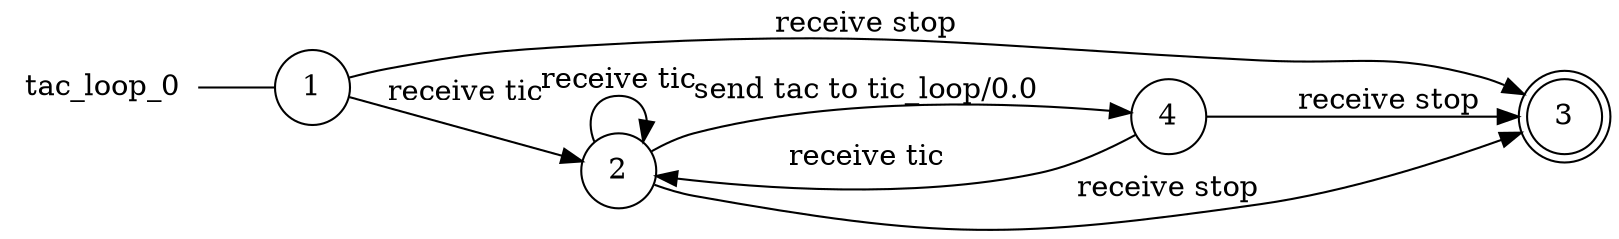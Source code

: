 digraph tac_loop_0 {
	rankdir="LR";
	n_0 [label="tac_loop_0", shape="plaintext"];
	n_1 [id="1", shape=circle, label="1"];
	n_0 -> n_1 [arrowhead=none];
	n_2 [id="2", shape=circle, label="4"];
	n_3 [id="4", shape=doublecircle, label="3"];
	n_4 [id="3", shape=circle, label="2"];

	n_4 -> n_2 [id="[$e|2]", label="send tac to tic_loop/0.0"];
	n_1 -> n_3 [id="[$e|3]", label="receive stop"];
	n_4 -> n_4 [id="[$e|5]", label="receive tic"];
	n_1 -> n_4 [id="[$e|6]", label="receive tic"];
	n_4 -> n_3 [id="[$e|1]", label="receive stop"];
	n_2 -> n_3 [id="[$e|0]", label="receive stop"];
	n_2 -> n_4 [id="[$e|4]", label="receive tic"];
}
